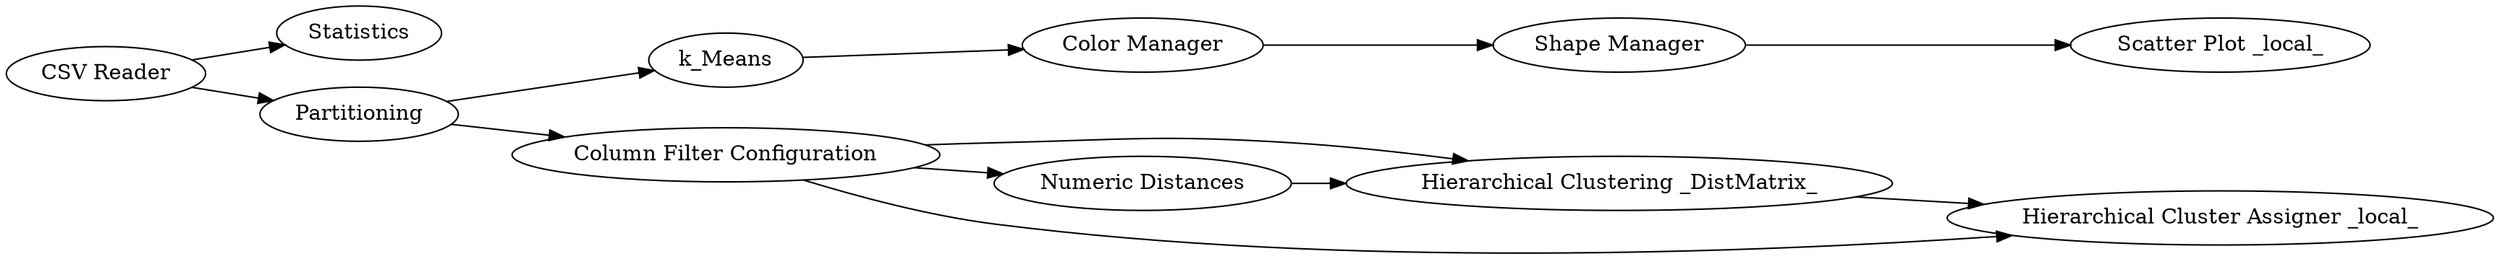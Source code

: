 digraph {
	5 -> 8
	6 -> 11
	1 -> 2
	8 -> 9
	7 -> 11
	6 -> 12
	3 -> 5
	11 -> 12
	9 -> 10
	6 -> 7
	1 -> 3
	3 -> 6
	5 [label=k_Means]
	1 [label="CSV Reader"]
	7 [label="Numeric Distances"]
	9 [label="Shape Manager"]
	11 [label="Hierarchical Clustering _DistMatrix_"]
	10 [label="Scatter Plot _local_"]
	6 [label="Column Filter Configuration"]
	8 [label="Color Manager"]
	3 [label=Partitioning]
	2 [label=Statistics]
	12 [label="Hierarchical Cluster Assigner _local_"]
	rankdir=LR
}
